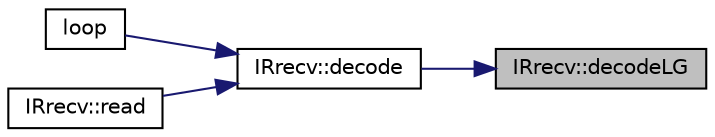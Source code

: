 digraph "IRrecv::decodeLG"
{
 // LATEX_PDF_SIZE
  edge [fontname="Helvetica",fontsize="10",labelfontname="Helvetica",labelfontsize="10"];
  node [fontname="Helvetica",fontsize="10",shape=record];
  rankdir="RL";
  Node1 [label="IRrecv::decodeLG",height=0.2,width=0.4,color="black", fillcolor="grey75", style="filled", fontcolor="black",tooltip=" "];
  Node1 -> Node2 [dir="back",color="midnightblue",fontsize="10",style="solid"];
  Node2 [label="IRrecv::decode",height=0.2,width=0.4,color="black", fillcolor="white", style="filled",URL="$group___receiving.html#ga913af602be49b9182fb0b22e9e351b36",tooltip=" "];
  Node2 -> Node3 [dir="back",color="midnightblue",fontsize="10",style="solid"];
  Node3 [label="loop",height=0.2,width=0.4,color="black", fillcolor="white", style="filled",URL="$main_8cpp.html#afe461d27b9c48d5921c00d521181f12f",tooltip=" "];
  Node2 -> Node4 [dir="back",color="midnightblue",fontsize="10",style="solid"];
  Node4 [label="IRrecv::read",height=0.2,width=0.4,color="black", fillcolor="white", style="filled",URL="$group___receiving.html#ga471a42c75e807e43827e319852536e3c",tooltip=" "];
}
